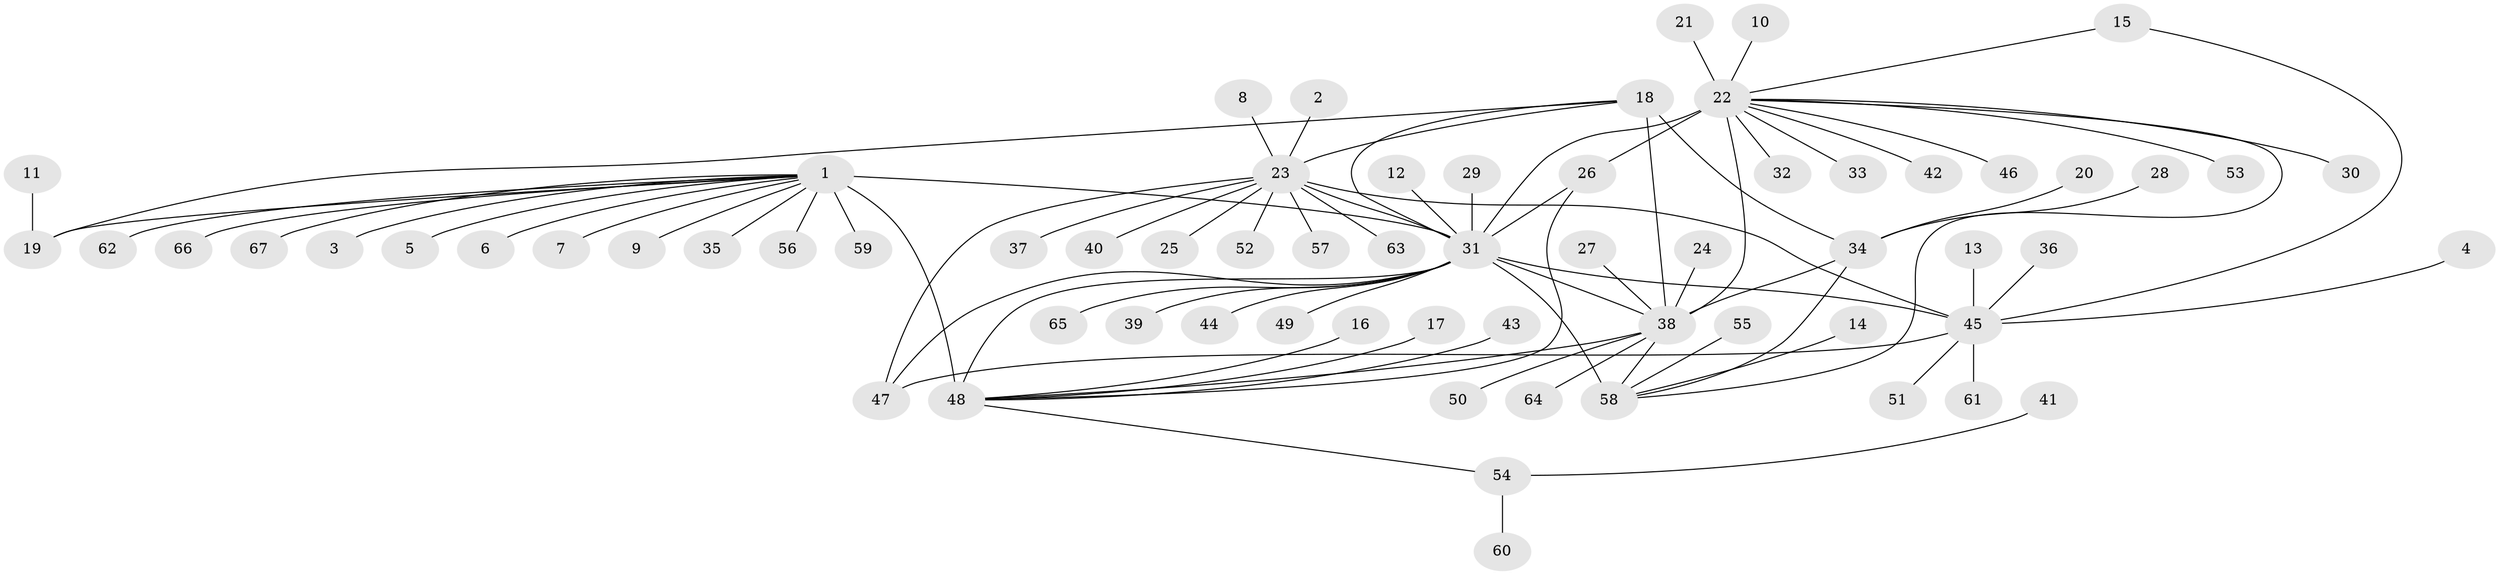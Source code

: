 // original degree distribution, {9: 0.05223880597014925, 11: 0.022388059701492536, 10: 0.03731343283582089, 7: 0.04477611940298507, 6: 0.029850746268656716, 5: 0.014925373134328358, 12: 0.007462686567164179, 13: 0.007462686567164179, 8: 0.014925373134328358, 1: 0.6119402985074627, 2: 0.1044776119402985, 4: 0.014925373134328358, 3: 0.03731343283582089}
// Generated by graph-tools (version 1.1) at 2025/50/03/09/25 03:50:41]
// undirected, 67 vertices, 82 edges
graph export_dot {
graph [start="1"]
  node [color=gray90,style=filled];
  1;
  2;
  3;
  4;
  5;
  6;
  7;
  8;
  9;
  10;
  11;
  12;
  13;
  14;
  15;
  16;
  17;
  18;
  19;
  20;
  21;
  22;
  23;
  24;
  25;
  26;
  27;
  28;
  29;
  30;
  31;
  32;
  33;
  34;
  35;
  36;
  37;
  38;
  39;
  40;
  41;
  42;
  43;
  44;
  45;
  46;
  47;
  48;
  49;
  50;
  51;
  52;
  53;
  54;
  55;
  56;
  57;
  58;
  59;
  60;
  61;
  62;
  63;
  64;
  65;
  66;
  67;
  1 -- 3 [weight=1.0];
  1 -- 5 [weight=1.0];
  1 -- 6 [weight=1.0];
  1 -- 7 [weight=1.0];
  1 -- 9 [weight=1.0];
  1 -- 19 [weight=1.0];
  1 -- 31 [weight=2.0];
  1 -- 35 [weight=1.0];
  1 -- 48 [weight=8.0];
  1 -- 56 [weight=1.0];
  1 -- 59 [weight=1.0];
  1 -- 62 [weight=1.0];
  1 -- 66 [weight=1.0];
  1 -- 67 [weight=1.0];
  2 -- 23 [weight=1.0];
  4 -- 45 [weight=1.0];
  8 -- 23 [weight=1.0];
  10 -- 22 [weight=1.0];
  11 -- 19 [weight=1.0];
  12 -- 31 [weight=1.0];
  13 -- 45 [weight=1.0];
  14 -- 58 [weight=1.0];
  15 -- 22 [weight=1.0];
  15 -- 45 [weight=1.0];
  16 -- 48 [weight=1.0];
  17 -- 48 [weight=1.0];
  18 -- 19 [weight=1.0];
  18 -- 23 [weight=2.0];
  18 -- 31 [weight=1.0];
  18 -- 34 [weight=2.0];
  18 -- 38 [weight=6.0];
  20 -- 34 [weight=1.0];
  21 -- 22 [weight=1.0];
  22 -- 26 [weight=8.0];
  22 -- 30 [weight=1.0];
  22 -- 31 [weight=1.0];
  22 -- 32 [weight=1.0];
  22 -- 33 [weight=1.0];
  22 -- 38 [weight=1.0];
  22 -- 42 [weight=1.0];
  22 -- 46 [weight=1.0];
  22 -- 53 [weight=1.0];
  22 -- 58 [weight=1.0];
  23 -- 25 [weight=1.0];
  23 -- 31 [weight=3.0];
  23 -- 37 [weight=1.0];
  23 -- 40 [weight=1.0];
  23 -- 45 [weight=3.0];
  23 -- 47 [weight=3.0];
  23 -- 52 [weight=1.0];
  23 -- 57 [weight=1.0];
  23 -- 63 [weight=1.0];
  24 -- 38 [weight=1.0];
  26 -- 31 [weight=1.0];
  26 -- 48 [weight=1.0];
  27 -- 38 [weight=1.0];
  28 -- 34 [weight=1.0];
  29 -- 31 [weight=1.0];
  31 -- 38 [weight=1.0];
  31 -- 39 [weight=1.0];
  31 -- 44 [weight=1.0];
  31 -- 45 [weight=1.0];
  31 -- 47 [weight=1.0];
  31 -- 48 [weight=1.0];
  31 -- 49 [weight=1.0];
  31 -- 58 [weight=8.0];
  31 -- 65 [weight=1.0];
  34 -- 38 [weight=3.0];
  34 -- 58 [weight=1.0];
  36 -- 45 [weight=1.0];
  38 -- 48 [weight=1.0];
  38 -- 50 [weight=1.0];
  38 -- 58 [weight=1.0];
  38 -- 64 [weight=1.0];
  41 -- 54 [weight=1.0];
  43 -- 48 [weight=1.0];
  45 -- 47 [weight=1.0];
  45 -- 51 [weight=1.0];
  45 -- 61 [weight=1.0];
  48 -- 54 [weight=1.0];
  54 -- 60 [weight=1.0];
  55 -- 58 [weight=1.0];
}
